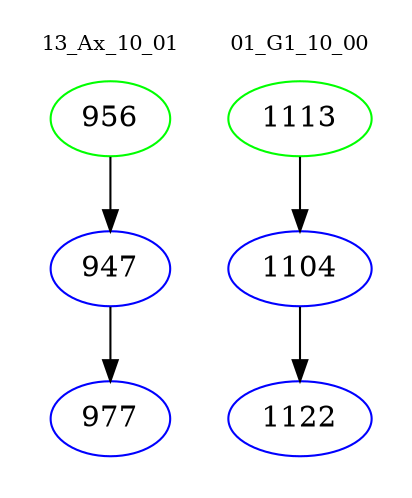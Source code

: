 digraph{
subgraph cluster_0 {
color = white
label = "13_Ax_10_01";
fontsize=10;
T0_956 [label="956", color="green"]
T0_956 -> T0_947 [color="black"]
T0_947 [label="947", color="blue"]
T0_947 -> T0_977 [color="black"]
T0_977 [label="977", color="blue"]
}
subgraph cluster_1 {
color = white
label = "01_G1_10_00";
fontsize=10;
T1_1113 [label="1113", color="green"]
T1_1113 -> T1_1104 [color="black"]
T1_1104 [label="1104", color="blue"]
T1_1104 -> T1_1122 [color="black"]
T1_1122 [label="1122", color="blue"]
}
}
